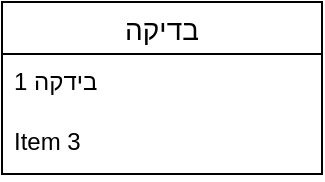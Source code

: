 <mxfile version="13.9.1" type="github">
  <diagram id="eMQ5TRxTmStjorEiqi1c" name="Page-1">
    <mxGraphModel dx="782" dy="404" grid="1" gridSize="10" guides="1" tooltips="1" connect="1" arrows="1" fold="1" page="1" pageScale="1" pageWidth="827" pageHeight="1169" math="0" shadow="0">
      <root>
        <mxCell id="0" />
        <mxCell id="1" parent="0" />
        <mxCell id="j3rjkkRVbv-SQNSZ4Iz0-1" value="בדיקה" style="swimlane;fontStyle=0;childLayout=stackLayout;horizontal=1;startSize=26;horizontalStack=0;resizeParent=1;resizeParentMax=0;resizeLast=0;collapsible=1;marginBottom=0;align=center;fontSize=14;" parent="1" vertex="1">
          <mxGeometry x="180" y="50" width="160" height="86" as="geometry" />
        </mxCell>
        <mxCell id="j3rjkkRVbv-SQNSZ4Iz0-3" value="בידקה 1" style="text;strokeColor=none;fillColor=none;spacingLeft=4;spacingRight=4;overflow=hidden;rotatable=0;points=[[0,0.5],[1,0.5]];portConstraint=eastwest;fontSize=12;" parent="j3rjkkRVbv-SQNSZ4Iz0-1" vertex="1">
          <mxGeometry y="26" width="160" height="30" as="geometry" />
        </mxCell>
        <mxCell id="j3rjkkRVbv-SQNSZ4Iz0-4" value="Item 3" style="text;strokeColor=none;fillColor=none;spacingLeft=4;spacingRight=4;overflow=hidden;rotatable=0;points=[[0,0.5],[1,0.5]];portConstraint=eastwest;fontSize=12;" parent="j3rjkkRVbv-SQNSZ4Iz0-1" vertex="1">
          <mxGeometry y="56" width="160" height="30" as="geometry" />
        </mxCell>
      </root>
    </mxGraphModel>
  </diagram>
</mxfile>
